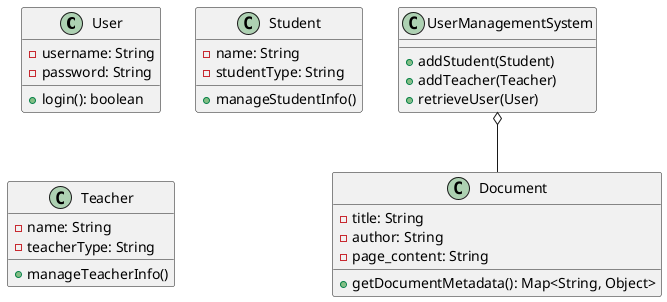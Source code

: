 @startuml
class User {
    - username: String
    - password: String
    + login(): boolean
}

class Student {
    - name: String
    - studentType: String
    + manageStudentInfo()
}

class Teacher {
    - name: String
    - teacherType: String
    + manageTeacherInfo()
}

class Document {
    - title: String
    - author: String
    - page_content: String
    + getDocumentMetadata(): Map<String, Object>
}

class UserManagementSystem {
    + addStudent(Student)
    + addTeacher(Teacher)
    + retrieveUser(User)
}

UserManagementSystem o-- Document

@enduml